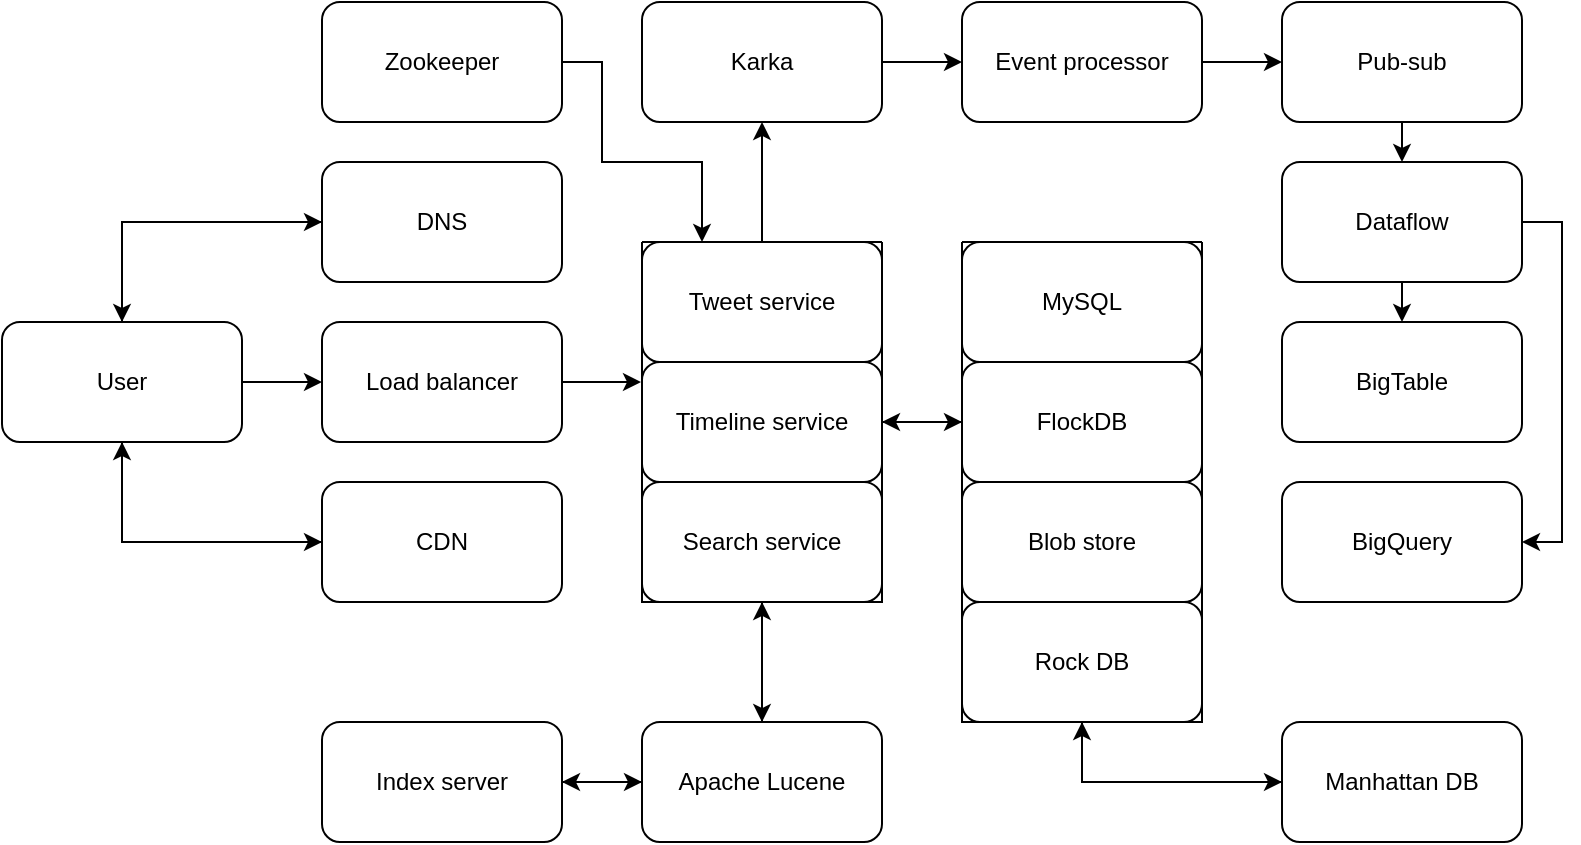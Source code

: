 <mxfile version="21.1.2" type="device">
  <diagram id="U-40oIPW442R1rDFBDPh" name="Page-1">
    <mxGraphModel dx="882" dy="596" grid="1" gridSize="10" guides="1" tooltips="1" connect="1" arrows="1" fold="1" page="1" pageScale="1" pageWidth="850" pageHeight="1100" math="0" shadow="0">
      <root>
        <mxCell id="0" />
        <mxCell id="1" parent="0" />
        <mxCell id="LOVEPXF6xlJ6mI6rSbKo-1" style="edgeStyle=orthogonalEdgeStyle;rounded=0;orthogonalLoop=1;jettySize=auto;html=1;exitX=1;exitY=0.5;exitDx=0;exitDy=0;entryX=0;entryY=0.5;entryDx=0;entryDy=0;" parent="1" source="LOVEPXF6xlJ6mI6rSbKo-3" target="LOVEPXF6xlJ6mI6rSbKo-5" edge="1">
          <mxGeometry relative="1" as="geometry" />
        </mxCell>
        <mxCell id="LOVEPXF6xlJ6mI6rSbKo-2" style="edgeStyle=orthogonalEdgeStyle;rounded=0;orthogonalLoop=1;jettySize=auto;html=1;exitX=0.5;exitY=0;exitDx=0;exitDy=0;entryX=0;entryY=0.5;entryDx=0;entryDy=0;" parent="1" source="LOVEPXF6xlJ6mI6rSbKo-3" target="LOVEPXF6xlJ6mI6rSbKo-13" edge="1">
          <mxGeometry relative="1" as="geometry" />
        </mxCell>
        <mxCell id="5qzXht5pkpY3Tl_MoIdr-2" style="edgeStyle=orthogonalEdgeStyle;rounded=0;orthogonalLoop=1;jettySize=auto;html=1;exitX=0.5;exitY=1;exitDx=0;exitDy=0;entryX=0;entryY=0.5;entryDx=0;entryDy=0;" edge="1" parent="1" source="LOVEPXF6xlJ6mI6rSbKo-3" target="LOVEPXF6xlJ6mI6rSbKo-15">
          <mxGeometry relative="1" as="geometry" />
        </mxCell>
        <mxCell id="LOVEPXF6xlJ6mI6rSbKo-3" value="User" style="rounded=1;whiteSpace=wrap;html=1;" parent="1" vertex="1">
          <mxGeometry x="40" y="200" width="120" height="60" as="geometry" />
        </mxCell>
        <mxCell id="5qzXht5pkpY3Tl_MoIdr-21" style="edgeStyle=orthogonalEdgeStyle;rounded=0;orthogonalLoop=1;jettySize=auto;html=1;exitX=1;exitY=0.5;exitDx=0;exitDy=0;entryX=-0.004;entryY=0.392;entryDx=0;entryDy=0;entryPerimeter=0;" edge="1" parent="1" source="LOVEPXF6xlJ6mI6rSbKo-5" target="5qzXht5pkpY3Tl_MoIdr-3">
          <mxGeometry relative="1" as="geometry" />
        </mxCell>
        <mxCell id="LOVEPXF6xlJ6mI6rSbKo-5" value="Load balancer" style="rounded=1;whiteSpace=wrap;html=1;" parent="1" vertex="1">
          <mxGeometry x="200" y="200" width="120" height="60" as="geometry" />
        </mxCell>
        <mxCell id="LOVEPXF6xlJ6mI6rSbKo-12" style="edgeStyle=orthogonalEdgeStyle;rounded=0;orthogonalLoop=1;jettySize=auto;html=1;exitX=0;exitY=0.5;exitDx=0;exitDy=0;entryX=0.5;entryY=0;entryDx=0;entryDy=0;" parent="1" source="LOVEPXF6xlJ6mI6rSbKo-13" target="LOVEPXF6xlJ6mI6rSbKo-3" edge="1">
          <mxGeometry relative="1" as="geometry" />
        </mxCell>
        <mxCell id="LOVEPXF6xlJ6mI6rSbKo-13" value="DNS" style="rounded=1;whiteSpace=wrap;html=1;" parent="1" vertex="1">
          <mxGeometry x="200" y="120" width="120" height="60" as="geometry" />
        </mxCell>
        <mxCell id="LOVEPXF6xlJ6mI6rSbKo-14" style="edgeStyle=orthogonalEdgeStyle;rounded=0;orthogonalLoop=1;jettySize=auto;html=1;exitX=0;exitY=0.5;exitDx=0;exitDy=0;entryX=0.5;entryY=1;entryDx=0;entryDy=0;" parent="1" source="LOVEPXF6xlJ6mI6rSbKo-15" target="LOVEPXF6xlJ6mI6rSbKo-3" edge="1">
          <mxGeometry relative="1" as="geometry" />
        </mxCell>
        <mxCell id="LOVEPXF6xlJ6mI6rSbKo-15" value="CDN" style="rounded=1;whiteSpace=wrap;html=1;" parent="1" vertex="1">
          <mxGeometry x="200" y="280" width="120" height="60" as="geometry" />
        </mxCell>
        <mxCell id="5qzXht5pkpY3Tl_MoIdr-19" style="edgeStyle=orthogonalEdgeStyle;rounded=0;orthogonalLoop=1;jettySize=auto;html=1;exitX=1;exitY=0.5;exitDx=0;exitDy=0;" edge="1" parent="1" source="5qzXht5pkpY3Tl_MoIdr-3" target="5qzXht5pkpY3Tl_MoIdr-11">
          <mxGeometry relative="1" as="geometry" />
        </mxCell>
        <mxCell id="5qzXht5pkpY3Tl_MoIdr-34" style="edgeStyle=orthogonalEdgeStyle;rounded=0;orthogonalLoop=1;jettySize=auto;html=1;exitX=0.5;exitY=1;exitDx=0;exitDy=0;entryX=0.5;entryY=0;entryDx=0;entryDy=0;" edge="1" parent="1" source="5qzXht5pkpY3Tl_MoIdr-3" target="5qzXht5pkpY3Tl_MoIdr-31">
          <mxGeometry relative="1" as="geometry" />
        </mxCell>
        <mxCell id="5qzXht5pkpY3Tl_MoIdr-3" value="" style="swimlane;startSize=0;" vertex="1" parent="1">
          <mxGeometry x="360" y="160" width="120" height="180" as="geometry" />
        </mxCell>
        <mxCell id="LOVEPXF6xlJ6mI6rSbKo-16" value="Tweet service" style="rounded=1;whiteSpace=wrap;html=1;" parent="5qzXht5pkpY3Tl_MoIdr-3" vertex="1">
          <mxGeometry width="120" height="60" as="geometry" />
        </mxCell>
        <mxCell id="LOVEPXF6xlJ6mI6rSbKo-9" value="Timeline service" style="rounded=1;whiteSpace=wrap;html=1;" parent="5qzXht5pkpY3Tl_MoIdr-3" vertex="1">
          <mxGeometry y="60" width="120" height="60" as="geometry" />
        </mxCell>
        <mxCell id="LOVEPXF6xlJ6mI6rSbKo-17" value="Search service" style="rounded=1;whiteSpace=wrap;html=1;" parent="5qzXht5pkpY3Tl_MoIdr-3" vertex="1">
          <mxGeometry y="120" width="120" height="60" as="geometry" />
        </mxCell>
        <mxCell id="5qzXht5pkpY3Tl_MoIdr-24" style="edgeStyle=orthogonalEdgeStyle;rounded=0;orthogonalLoop=1;jettySize=auto;html=1;exitX=1;exitY=0.5;exitDx=0;exitDy=0;entryX=0;entryY=0.5;entryDx=0;entryDy=0;" edge="1" parent="1" source="5qzXht5pkpY3Tl_MoIdr-5" target="5qzXht5pkpY3Tl_MoIdr-7">
          <mxGeometry relative="1" as="geometry" />
        </mxCell>
        <mxCell id="5qzXht5pkpY3Tl_MoIdr-5" value="Karka" style="rounded=1;whiteSpace=wrap;html=1;" vertex="1" parent="1">
          <mxGeometry x="360" y="40" width="120" height="60" as="geometry" />
        </mxCell>
        <mxCell id="5qzXht5pkpY3Tl_MoIdr-6" style="edgeStyle=orthogonalEdgeStyle;rounded=0;orthogonalLoop=1;jettySize=auto;html=1;exitX=0.5;exitY=0;exitDx=0;exitDy=0;entryX=0.5;entryY=1;entryDx=0;entryDy=0;" edge="1" parent="1" source="LOVEPXF6xlJ6mI6rSbKo-16" target="5qzXht5pkpY3Tl_MoIdr-5">
          <mxGeometry relative="1" as="geometry" />
        </mxCell>
        <mxCell id="5qzXht5pkpY3Tl_MoIdr-27" style="edgeStyle=orthogonalEdgeStyle;rounded=0;orthogonalLoop=1;jettySize=auto;html=1;exitX=1;exitY=0.5;exitDx=0;exitDy=0;entryX=0;entryY=0.5;entryDx=0;entryDy=0;" edge="1" parent="1" source="5qzXht5pkpY3Tl_MoIdr-7" target="5qzXht5pkpY3Tl_MoIdr-14">
          <mxGeometry relative="1" as="geometry" />
        </mxCell>
        <mxCell id="5qzXht5pkpY3Tl_MoIdr-7" value="Event processor" style="rounded=1;whiteSpace=wrap;html=1;" vertex="1" parent="1">
          <mxGeometry x="520" y="40" width="120" height="60" as="geometry" />
        </mxCell>
        <mxCell id="5qzXht5pkpY3Tl_MoIdr-38" style="edgeStyle=orthogonalEdgeStyle;rounded=0;orthogonalLoop=1;jettySize=auto;html=1;exitX=0.5;exitY=1;exitDx=0;exitDy=0;entryX=0;entryY=0.5;entryDx=0;entryDy=0;" edge="1" parent="1" source="5qzXht5pkpY3Tl_MoIdr-9" target="5qzXht5pkpY3Tl_MoIdr-37">
          <mxGeometry relative="1" as="geometry" />
        </mxCell>
        <mxCell id="5qzXht5pkpY3Tl_MoIdr-9" value="" style="swimlane;startSize=0;" vertex="1" parent="1">
          <mxGeometry x="520" y="160" width="120" height="240" as="geometry" />
        </mxCell>
        <mxCell id="5qzXht5pkpY3Tl_MoIdr-10" value="MySQL" style="rounded=1;whiteSpace=wrap;html=1;" vertex="1" parent="5qzXht5pkpY3Tl_MoIdr-9">
          <mxGeometry width="120" height="60" as="geometry" />
        </mxCell>
        <mxCell id="5qzXht5pkpY3Tl_MoIdr-11" value="FlockDB" style="rounded=1;whiteSpace=wrap;html=1;" vertex="1" parent="5qzXht5pkpY3Tl_MoIdr-9">
          <mxGeometry y="60" width="120" height="60" as="geometry" />
        </mxCell>
        <mxCell id="5qzXht5pkpY3Tl_MoIdr-12" value="Blob store" style="rounded=1;whiteSpace=wrap;html=1;" vertex="1" parent="1">
          <mxGeometry x="520" y="280" width="120" height="60" as="geometry" />
        </mxCell>
        <mxCell id="5qzXht5pkpY3Tl_MoIdr-13" value="Rock DB" style="rounded=1;whiteSpace=wrap;html=1;" vertex="1" parent="1">
          <mxGeometry x="520" y="340" width="120" height="60" as="geometry" />
        </mxCell>
        <mxCell id="5qzXht5pkpY3Tl_MoIdr-28" style="edgeStyle=orthogonalEdgeStyle;rounded=0;orthogonalLoop=1;jettySize=auto;html=1;exitX=0.5;exitY=1;exitDx=0;exitDy=0;entryX=0.5;entryY=0;entryDx=0;entryDy=0;" edge="1" parent="1" source="5qzXht5pkpY3Tl_MoIdr-14" target="5qzXht5pkpY3Tl_MoIdr-15">
          <mxGeometry relative="1" as="geometry" />
        </mxCell>
        <mxCell id="5qzXht5pkpY3Tl_MoIdr-14" value="Pub-sub" style="rounded=1;whiteSpace=wrap;html=1;" vertex="1" parent="1">
          <mxGeometry x="680" y="40" width="120" height="60" as="geometry" />
        </mxCell>
        <mxCell id="5qzXht5pkpY3Tl_MoIdr-29" style="edgeStyle=orthogonalEdgeStyle;rounded=0;orthogonalLoop=1;jettySize=auto;html=1;exitX=0.5;exitY=1;exitDx=0;exitDy=0;entryX=0.5;entryY=0;entryDx=0;entryDy=0;" edge="1" parent="1" source="5qzXht5pkpY3Tl_MoIdr-15" target="5qzXht5pkpY3Tl_MoIdr-16">
          <mxGeometry relative="1" as="geometry" />
        </mxCell>
        <mxCell id="5qzXht5pkpY3Tl_MoIdr-30" style="edgeStyle=orthogonalEdgeStyle;rounded=0;orthogonalLoop=1;jettySize=auto;html=1;exitX=1;exitY=0.5;exitDx=0;exitDy=0;entryX=1;entryY=0.5;entryDx=0;entryDy=0;" edge="1" parent="1" source="5qzXht5pkpY3Tl_MoIdr-15" target="5qzXht5pkpY3Tl_MoIdr-17">
          <mxGeometry relative="1" as="geometry" />
        </mxCell>
        <mxCell id="5qzXht5pkpY3Tl_MoIdr-15" value="Dataflow" style="rounded=1;whiteSpace=wrap;html=1;" vertex="1" parent="1">
          <mxGeometry x="680" y="120" width="120" height="60" as="geometry" />
        </mxCell>
        <mxCell id="5qzXht5pkpY3Tl_MoIdr-16" value="BigTable" style="rounded=1;whiteSpace=wrap;html=1;" vertex="1" parent="1">
          <mxGeometry x="680" y="200" width="120" height="60" as="geometry" />
        </mxCell>
        <mxCell id="5qzXht5pkpY3Tl_MoIdr-17" value="BigQuery" style="rounded=1;whiteSpace=wrap;html=1;" vertex="1" parent="1">
          <mxGeometry x="680" y="280" width="120" height="60" as="geometry" />
        </mxCell>
        <mxCell id="5qzXht5pkpY3Tl_MoIdr-20" style="edgeStyle=orthogonalEdgeStyle;rounded=0;orthogonalLoop=1;jettySize=auto;html=1;exitX=0;exitY=0.5;exitDx=0;exitDy=0;entryX=1;entryY=0.5;entryDx=0;entryDy=0;" edge="1" parent="1" source="5qzXht5pkpY3Tl_MoIdr-11" target="5qzXht5pkpY3Tl_MoIdr-3">
          <mxGeometry relative="1" as="geometry" />
        </mxCell>
        <mxCell id="5qzXht5pkpY3Tl_MoIdr-23" style="edgeStyle=orthogonalEdgeStyle;rounded=0;orthogonalLoop=1;jettySize=auto;html=1;exitX=1;exitY=0.5;exitDx=0;exitDy=0;entryX=0.25;entryY=0;entryDx=0;entryDy=0;" edge="1" parent="1" source="5qzXht5pkpY3Tl_MoIdr-22" target="LOVEPXF6xlJ6mI6rSbKo-16">
          <mxGeometry relative="1" as="geometry">
            <Array as="points">
              <mxPoint x="340" y="70" />
              <mxPoint x="340" y="120" />
              <mxPoint x="390" y="120" />
            </Array>
          </mxGeometry>
        </mxCell>
        <mxCell id="5qzXht5pkpY3Tl_MoIdr-22" value="Zookeeper" style="rounded=1;whiteSpace=wrap;html=1;" vertex="1" parent="1">
          <mxGeometry x="200" y="40" width="120" height="60" as="geometry" />
        </mxCell>
        <mxCell id="5qzXht5pkpY3Tl_MoIdr-33" style="edgeStyle=orthogonalEdgeStyle;rounded=0;orthogonalLoop=1;jettySize=auto;html=1;exitX=0.5;exitY=0;exitDx=0;exitDy=0;entryX=0.5;entryY=1;entryDx=0;entryDy=0;" edge="1" parent="1" source="5qzXht5pkpY3Tl_MoIdr-31" target="5qzXht5pkpY3Tl_MoIdr-3">
          <mxGeometry relative="1" as="geometry" />
        </mxCell>
        <mxCell id="5qzXht5pkpY3Tl_MoIdr-36" style="edgeStyle=orthogonalEdgeStyle;rounded=0;orthogonalLoop=1;jettySize=auto;html=1;exitX=0;exitY=0.5;exitDx=0;exitDy=0;entryX=1;entryY=0.5;entryDx=0;entryDy=0;" edge="1" parent="1" source="5qzXht5pkpY3Tl_MoIdr-31" target="5qzXht5pkpY3Tl_MoIdr-32">
          <mxGeometry relative="1" as="geometry" />
        </mxCell>
        <mxCell id="5qzXht5pkpY3Tl_MoIdr-31" value="Apache Lucene" style="rounded=1;whiteSpace=wrap;html=1;" vertex="1" parent="1">
          <mxGeometry x="360" y="400" width="120" height="60" as="geometry" />
        </mxCell>
        <mxCell id="5qzXht5pkpY3Tl_MoIdr-35" style="edgeStyle=orthogonalEdgeStyle;rounded=0;orthogonalLoop=1;jettySize=auto;html=1;exitX=1;exitY=0.5;exitDx=0;exitDy=0;entryX=0;entryY=0.5;entryDx=0;entryDy=0;" edge="1" parent="1" source="5qzXht5pkpY3Tl_MoIdr-32" target="5qzXht5pkpY3Tl_MoIdr-31">
          <mxGeometry relative="1" as="geometry" />
        </mxCell>
        <mxCell id="5qzXht5pkpY3Tl_MoIdr-32" value="Index server" style="rounded=1;whiteSpace=wrap;html=1;" vertex="1" parent="1">
          <mxGeometry x="200" y="400" width="120" height="60" as="geometry" />
        </mxCell>
        <mxCell id="5qzXht5pkpY3Tl_MoIdr-39" style="edgeStyle=orthogonalEdgeStyle;rounded=0;orthogonalLoop=1;jettySize=auto;html=1;exitX=0;exitY=0.5;exitDx=0;exitDy=0;entryX=0.5;entryY=1;entryDx=0;entryDy=0;" edge="1" parent="1" source="5qzXht5pkpY3Tl_MoIdr-37" target="5qzXht5pkpY3Tl_MoIdr-9">
          <mxGeometry relative="1" as="geometry" />
        </mxCell>
        <mxCell id="5qzXht5pkpY3Tl_MoIdr-37" value="Manhattan DB" style="rounded=1;whiteSpace=wrap;html=1;" vertex="1" parent="1">
          <mxGeometry x="680" y="400" width="120" height="60" as="geometry" />
        </mxCell>
      </root>
    </mxGraphModel>
  </diagram>
</mxfile>
